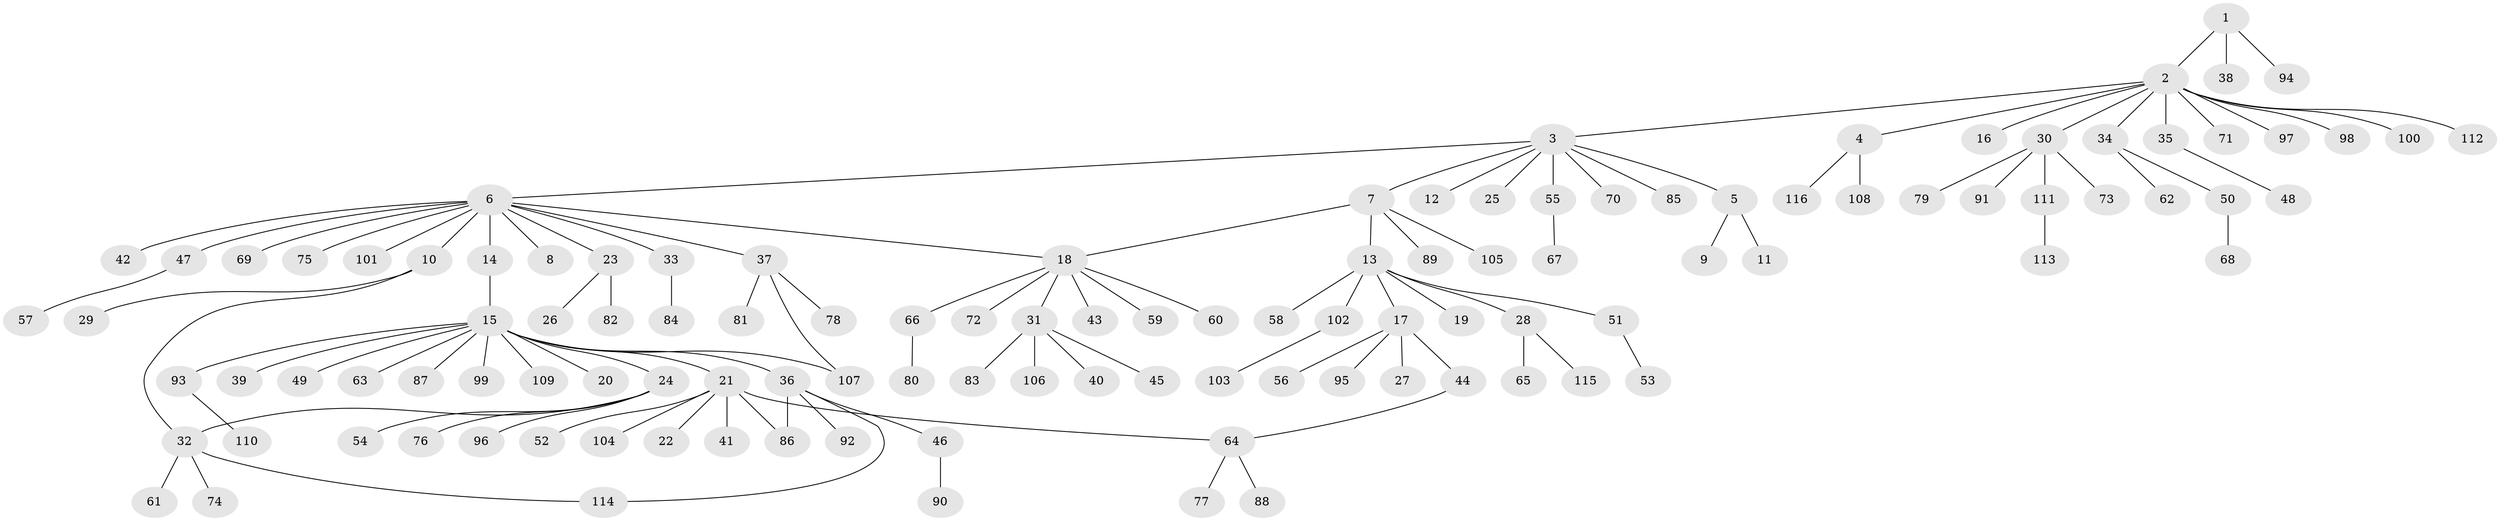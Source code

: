 // coarse degree distribution, {13: 0.02247191011235955, 10: 0.011235955056179775, 2: 0.10112359550561797, 4: 0.033707865168539325, 1: 0.7303370786516854, 8: 0.02247191011235955, 12: 0.011235955056179775, 5: 0.02247191011235955, 7: 0.011235955056179775, 6: 0.011235955056179775, 3: 0.02247191011235955}
// Generated by graph-tools (version 1.1) at 2025/41/03/06/25 10:41:50]
// undirected, 116 vertices, 121 edges
graph export_dot {
graph [start="1"]
  node [color=gray90,style=filled];
  1;
  2;
  3;
  4;
  5;
  6;
  7;
  8;
  9;
  10;
  11;
  12;
  13;
  14;
  15;
  16;
  17;
  18;
  19;
  20;
  21;
  22;
  23;
  24;
  25;
  26;
  27;
  28;
  29;
  30;
  31;
  32;
  33;
  34;
  35;
  36;
  37;
  38;
  39;
  40;
  41;
  42;
  43;
  44;
  45;
  46;
  47;
  48;
  49;
  50;
  51;
  52;
  53;
  54;
  55;
  56;
  57;
  58;
  59;
  60;
  61;
  62;
  63;
  64;
  65;
  66;
  67;
  68;
  69;
  70;
  71;
  72;
  73;
  74;
  75;
  76;
  77;
  78;
  79;
  80;
  81;
  82;
  83;
  84;
  85;
  86;
  87;
  88;
  89;
  90;
  91;
  92;
  93;
  94;
  95;
  96;
  97;
  98;
  99;
  100;
  101;
  102;
  103;
  104;
  105;
  106;
  107;
  108;
  109;
  110;
  111;
  112;
  113;
  114;
  115;
  116;
  1 -- 2;
  1 -- 38;
  1 -- 94;
  2 -- 3;
  2 -- 4;
  2 -- 16;
  2 -- 30;
  2 -- 34;
  2 -- 35;
  2 -- 71;
  2 -- 97;
  2 -- 98;
  2 -- 100;
  2 -- 112;
  3 -- 5;
  3 -- 6;
  3 -- 7;
  3 -- 12;
  3 -- 25;
  3 -- 55;
  3 -- 70;
  3 -- 85;
  4 -- 108;
  4 -- 116;
  5 -- 9;
  5 -- 11;
  6 -- 8;
  6 -- 10;
  6 -- 14;
  6 -- 18;
  6 -- 23;
  6 -- 33;
  6 -- 37;
  6 -- 42;
  6 -- 47;
  6 -- 69;
  6 -- 75;
  6 -- 101;
  7 -- 13;
  7 -- 18;
  7 -- 89;
  7 -- 105;
  10 -- 29;
  10 -- 32;
  13 -- 17;
  13 -- 19;
  13 -- 28;
  13 -- 51;
  13 -- 58;
  13 -- 102;
  14 -- 15;
  15 -- 20;
  15 -- 21;
  15 -- 24;
  15 -- 36;
  15 -- 39;
  15 -- 49;
  15 -- 63;
  15 -- 87;
  15 -- 93;
  15 -- 99;
  15 -- 107;
  15 -- 109;
  17 -- 27;
  17 -- 44;
  17 -- 56;
  17 -- 95;
  18 -- 31;
  18 -- 43;
  18 -- 59;
  18 -- 60;
  18 -- 66;
  18 -- 72;
  21 -- 22;
  21 -- 41;
  21 -- 52;
  21 -- 64;
  21 -- 86;
  21 -- 104;
  23 -- 26;
  23 -- 82;
  24 -- 32;
  24 -- 54;
  24 -- 76;
  24 -- 96;
  28 -- 65;
  28 -- 115;
  30 -- 73;
  30 -- 79;
  30 -- 91;
  30 -- 111;
  31 -- 40;
  31 -- 45;
  31 -- 83;
  31 -- 106;
  32 -- 61;
  32 -- 74;
  32 -- 114;
  33 -- 84;
  34 -- 50;
  34 -- 62;
  35 -- 48;
  36 -- 46;
  36 -- 86;
  36 -- 92;
  36 -- 114;
  37 -- 78;
  37 -- 81;
  37 -- 107;
  44 -- 64;
  46 -- 90;
  47 -- 57;
  50 -- 68;
  51 -- 53;
  55 -- 67;
  64 -- 77;
  64 -- 88;
  66 -- 80;
  93 -- 110;
  102 -- 103;
  111 -- 113;
}

